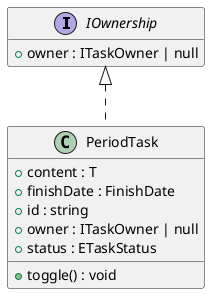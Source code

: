 @startuml
hide empty methods
hide empty fields
interface "IOwnership" {
    +owner : ITaskOwner | null
}
class "PeriodTask" {
    +content : T
    +finishDate : FinishDate
    +id : string
    +owner : ITaskOwner | null
    +status : ETaskStatus
    +toggle() : void
}
"IOwnership" <|.. "PeriodTask"
@enduml